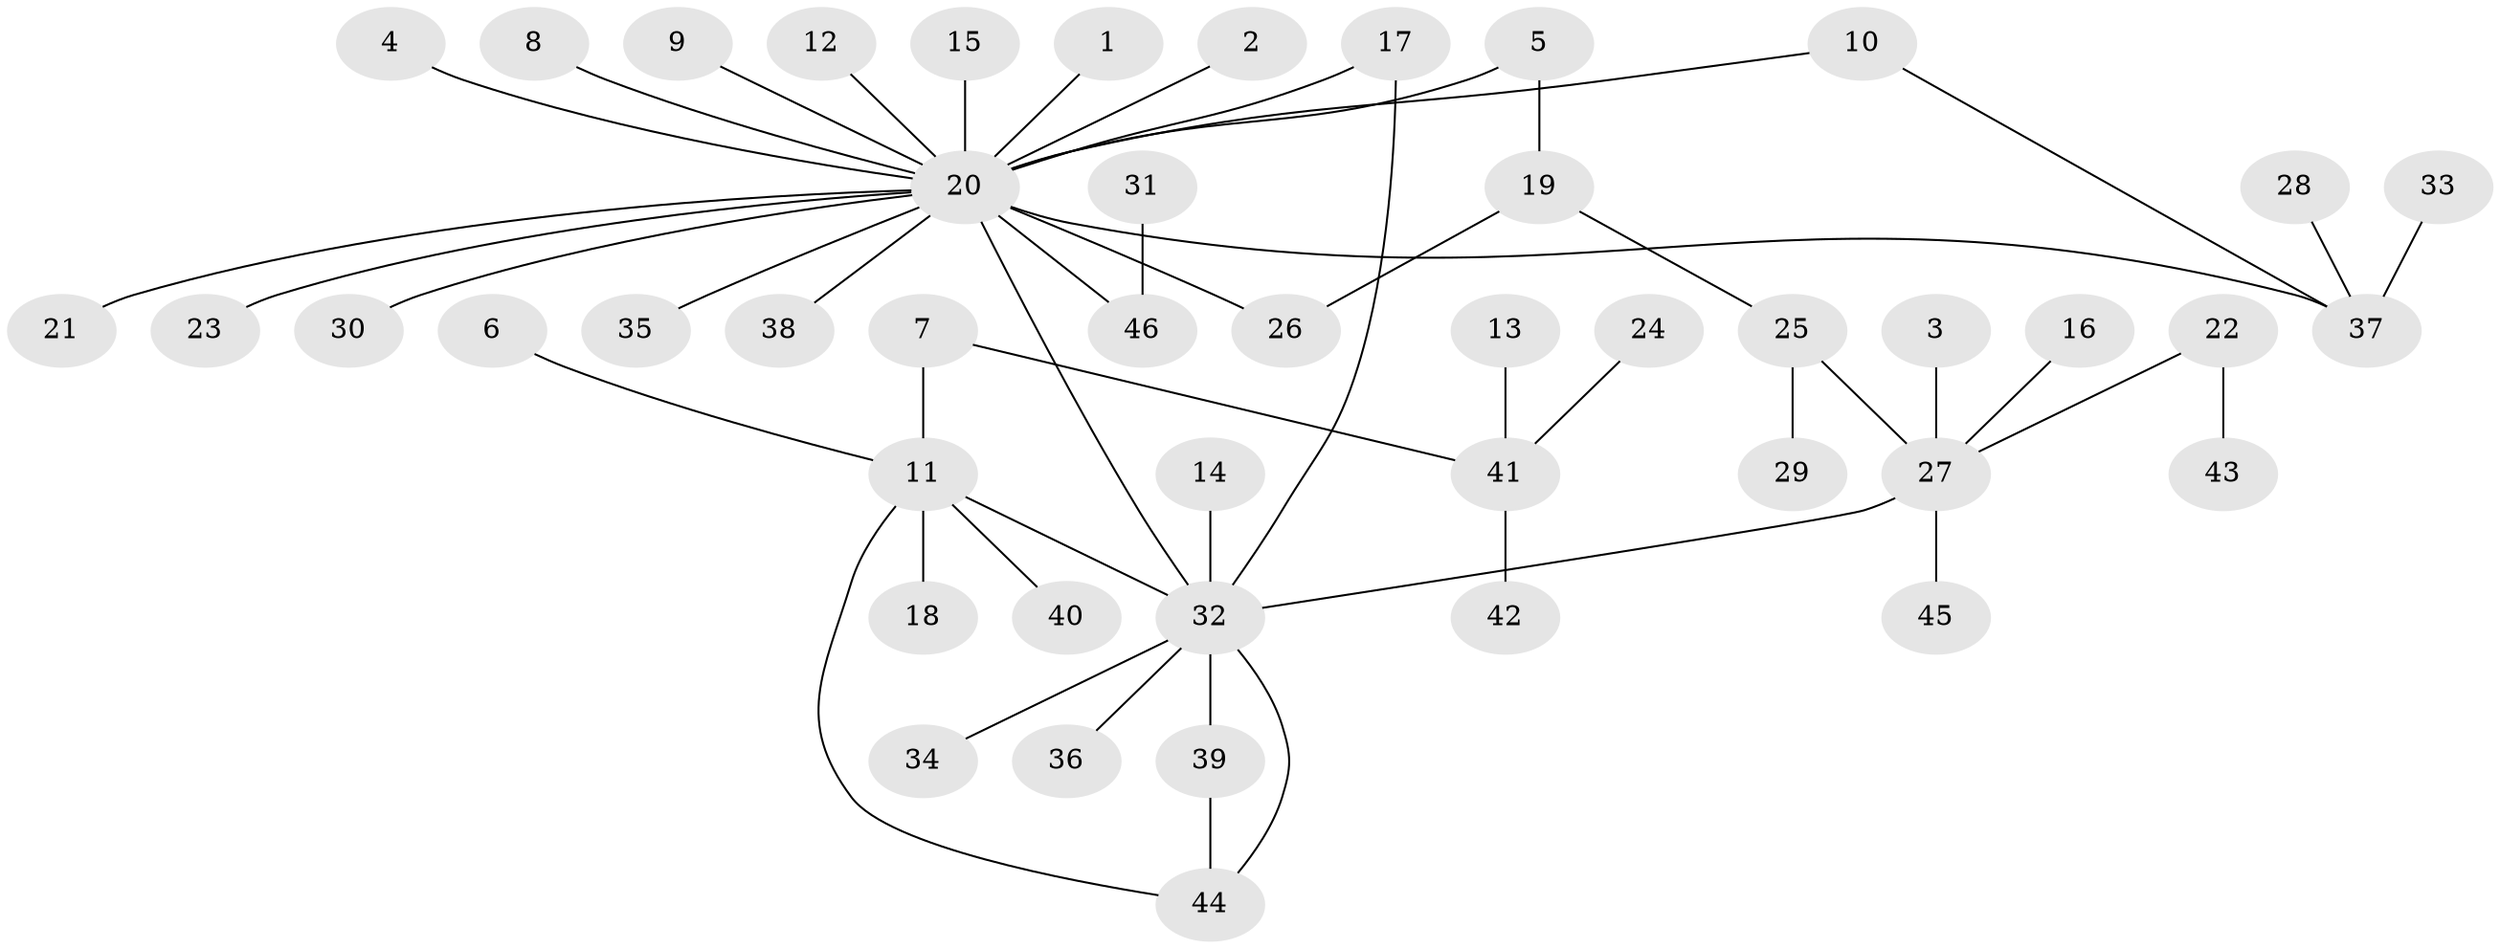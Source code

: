 // original degree distribution, {11: 0.011111111111111112, 26: 0.011111111111111112, 2: 0.23333333333333334, 1: 0.5777777777777777, 8: 0.022222222222222223, 3: 0.05555555555555555, 4: 0.044444444444444446, 5: 0.022222222222222223, 6: 0.022222222222222223}
// Generated by graph-tools (version 1.1) at 2025/01/03/09/25 03:01:50]
// undirected, 46 vertices, 51 edges
graph export_dot {
graph [start="1"]
  node [color=gray90,style=filled];
  1;
  2;
  3;
  4;
  5;
  6;
  7;
  8;
  9;
  10;
  11;
  12;
  13;
  14;
  15;
  16;
  17;
  18;
  19;
  20;
  21;
  22;
  23;
  24;
  25;
  26;
  27;
  28;
  29;
  30;
  31;
  32;
  33;
  34;
  35;
  36;
  37;
  38;
  39;
  40;
  41;
  42;
  43;
  44;
  45;
  46;
  1 -- 20 [weight=1.0];
  2 -- 20 [weight=1.0];
  3 -- 27 [weight=1.0];
  4 -- 20 [weight=1.0];
  5 -- 19 [weight=1.0];
  5 -- 20 [weight=1.0];
  6 -- 11 [weight=1.0];
  7 -- 11 [weight=1.0];
  7 -- 41 [weight=1.0];
  8 -- 20 [weight=1.0];
  9 -- 20 [weight=1.0];
  10 -- 20 [weight=1.0];
  10 -- 37 [weight=1.0];
  11 -- 18 [weight=1.0];
  11 -- 32 [weight=1.0];
  11 -- 40 [weight=1.0];
  11 -- 44 [weight=1.0];
  12 -- 20 [weight=1.0];
  13 -- 41 [weight=1.0];
  14 -- 32 [weight=1.0];
  15 -- 20 [weight=1.0];
  16 -- 27 [weight=1.0];
  17 -- 20 [weight=1.0];
  17 -- 32 [weight=1.0];
  19 -- 25 [weight=1.0];
  19 -- 26 [weight=1.0];
  20 -- 21 [weight=1.0];
  20 -- 23 [weight=2.0];
  20 -- 26 [weight=1.0];
  20 -- 30 [weight=1.0];
  20 -- 32 [weight=1.0];
  20 -- 35 [weight=1.0];
  20 -- 37 [weight=1.0];
  20 -- 38 [weight=1.0];
  20 -- 46 [weight=2.0];
  22 -- 27 [weight=1.0];
  22 -- 43 [weight=1.0];
  24 -- 41 [weight=1.0];
  25 -- 27 [weight=1.0];
  25 -- 29 [weight=1.0];
  27 -- 32 [weight=1.0];
  27 -- 45 [weight=1.0];
  28 -- 37 [weight=1.0];
  31 -- 46 [weight=1.0];
  32 -- 34 [weight=1.0];
  32 -- 36 [weight=1.0];
  32 -- 39 [weight=1.0];
  32 -- 44 [weight=1.0];
  33 -- 37 [weight=1.0];
  39 -- 44 [weight=1.0];
  41 -- 42 [weight=1.0];
}
